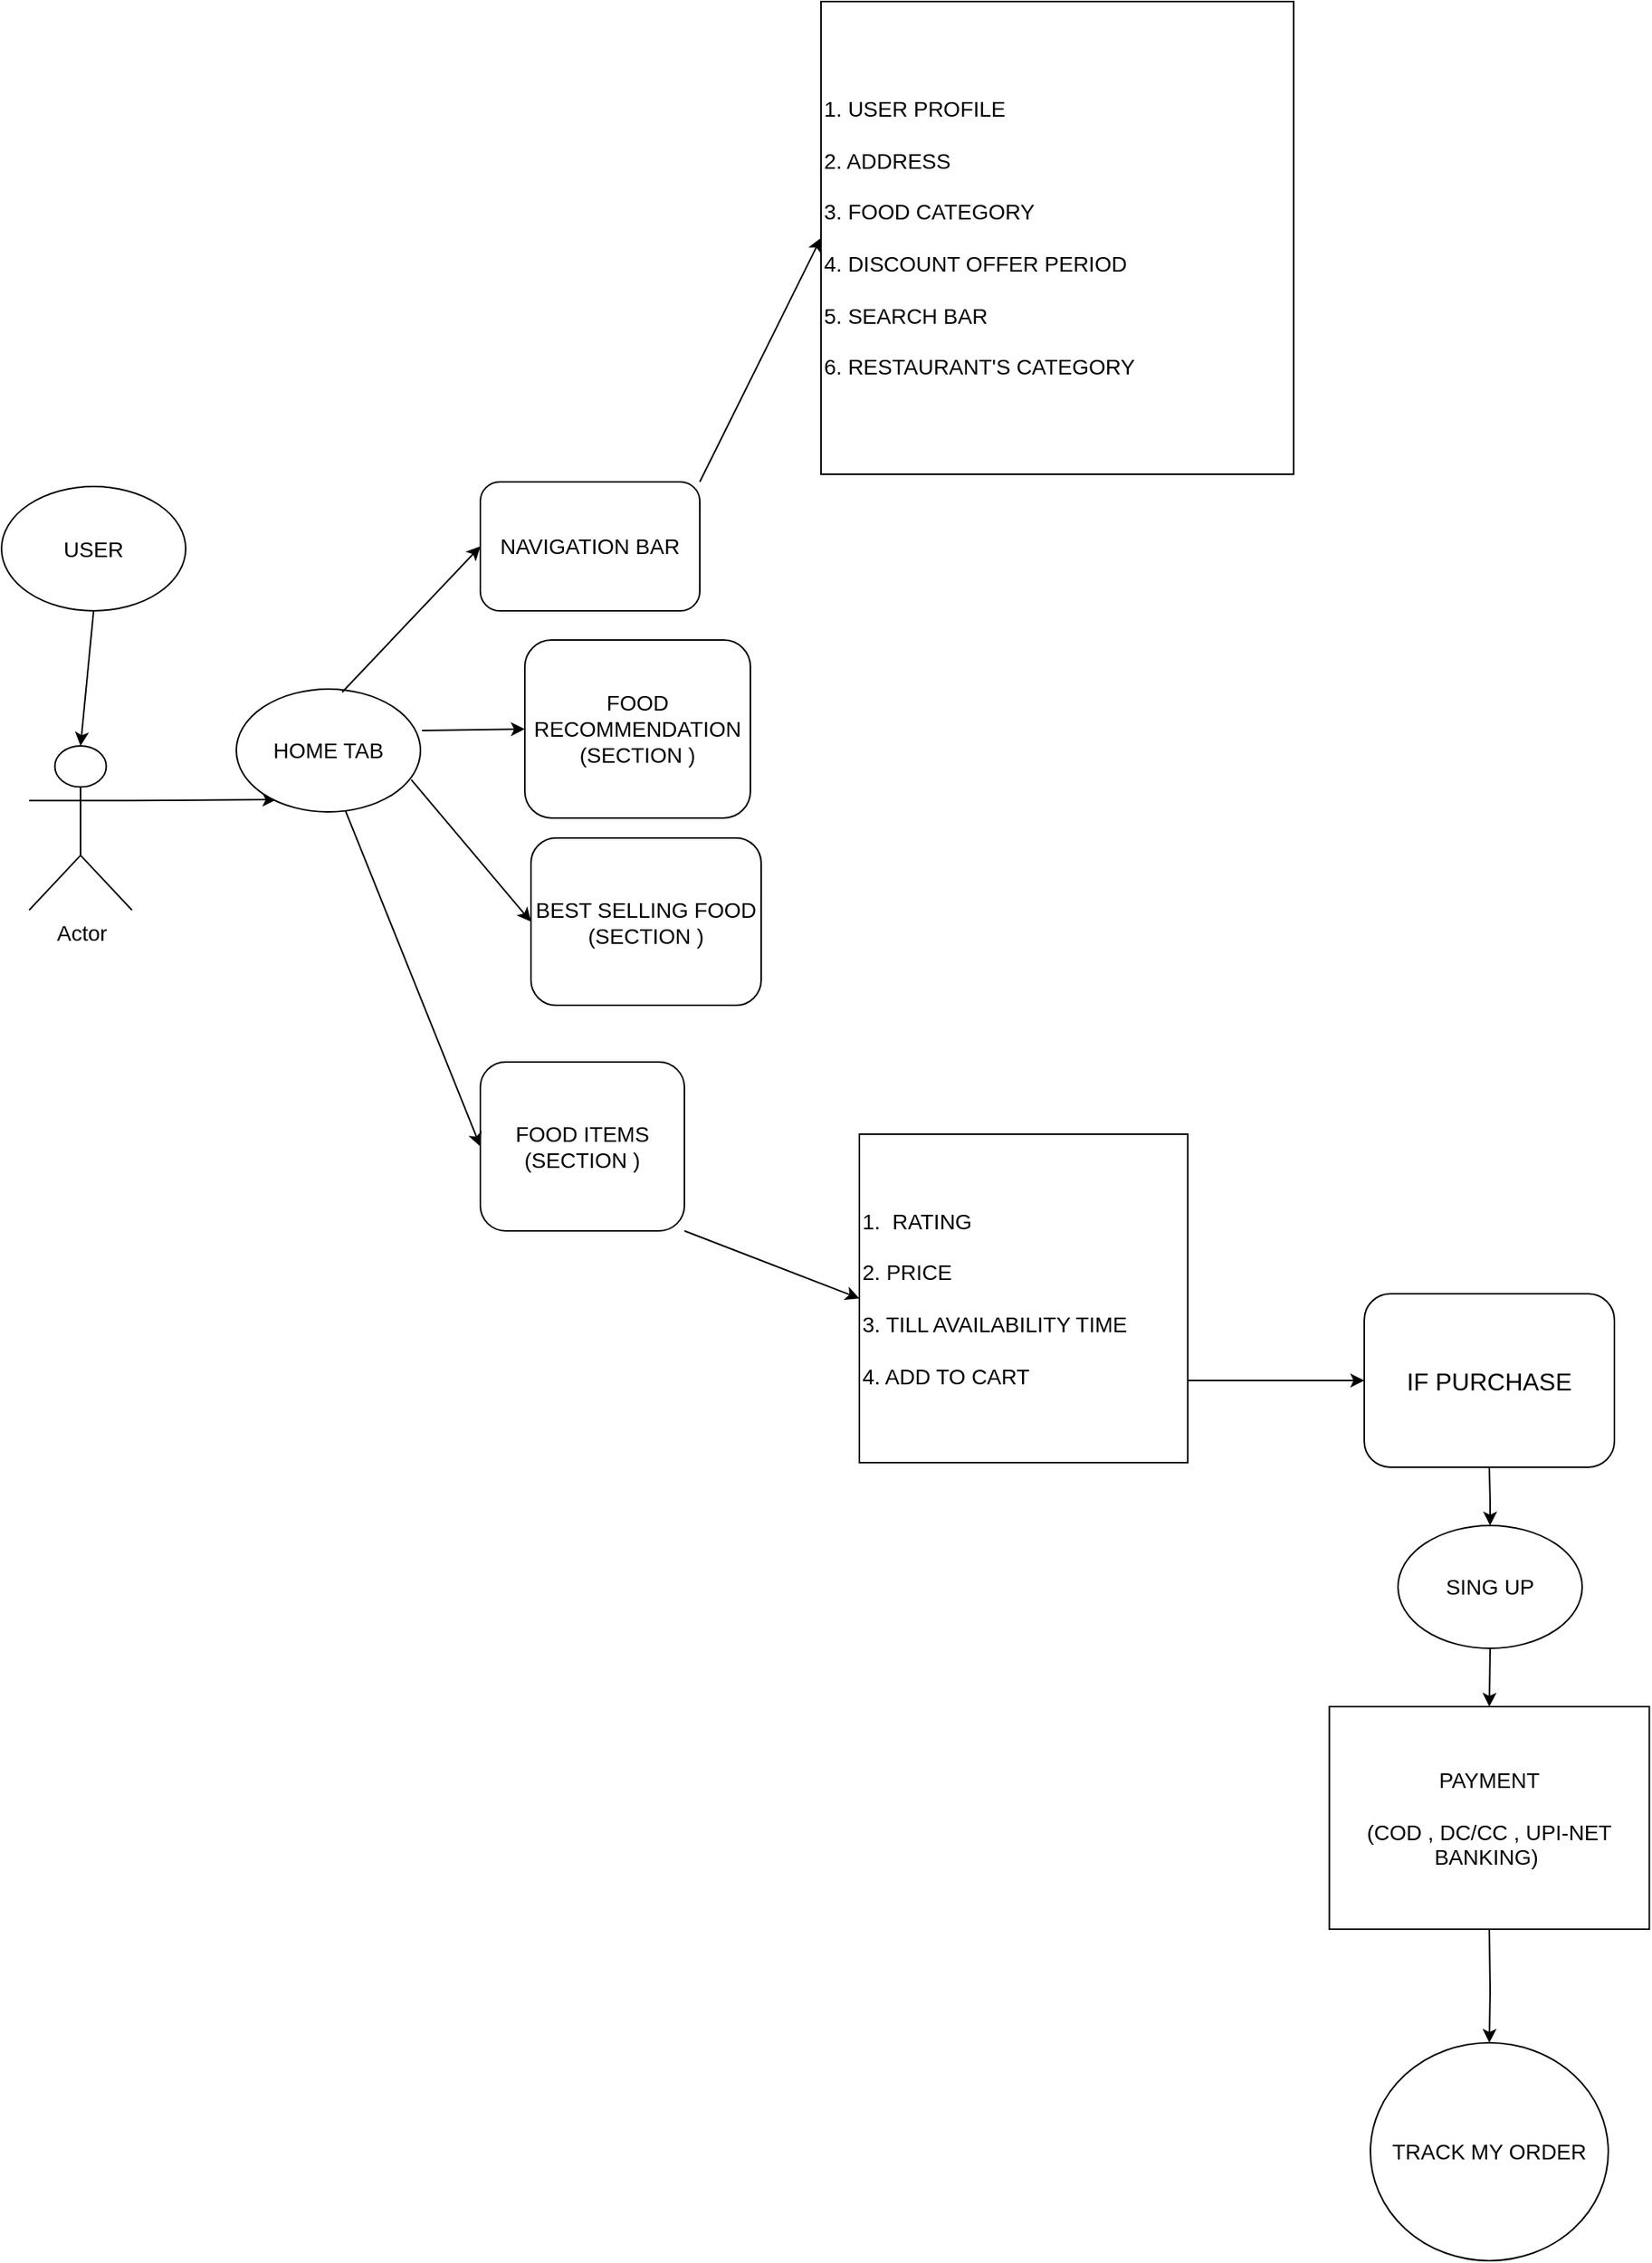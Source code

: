 <mxfile version="21.6.1" type="google">
  <diagram name="Page-1" id="H8IBPIMvpIY00Nxbex8-">
    <mxGraphModel grid="0" page="0" gridSize="10" guides="1" tooltips="1" connect="1" arrows="1" fold="1" pageScale="1" pageWidth="827" pageHeight="1169" math="0" shadow="0">
      <root>
        <mxCell id="0" />
        <mxCell id="1" parent="0" />
        <mxCell id="ehEfRlLuwhtxRvxrPLx_-1" value="Actor" style="shape=umlActor;verticalLabelPosition=bottom;verticalAlign=top;html=1;outlineConnect=0;fontSize=14;" vertex="1" parent="1">
          <mxGeometry x="-20" y="-235" width="67" height="107" as="geometry" />
        </mxCell>
        <mxCell id="ehEfRlLuwhtxRvxrPLx_-2" value="" style="endArrow=classic;html=1;rounded=0;entryX=0.5;entryY=0;entryDx=0;entryDy=0;entryPerimeter=0;exitX=0.5;exitY=1;exitDx=0;exitDy=0;fontSize=14;" edge="1" parent="1" source="vKlSaRJhIpTgH9qo-hpw-1" target="ehEfRlLuwhtxRvxrPLx_-1">
          <mxGeometry width="50" height="50" relative="1" as="geometry">
            <mxPoint x="63" y="-315" as="sourcePoint" />
            <mxPoint x="356" y="-211" as="targetPoint" />
          </mxGeometry>
        </mxCell>
        <mxCell id="vKlSaRJhIpTgH9qo-hpw-1" value="USER" style="ellipse;whiteSpace=wrap;html=1;fontSize=14;" vertex="1" parent="1">
          <mxGeometry x="-38" y="-404" width="120" height="81" as="geometry" />
        </mxCell>
        <mxCell id="vKlSaRJhIpTgH9qo-hpw-2" value="" style="endArrow=classic;html=1;rounded=0;exitX=1;exitY=0.333;exitDx=0;exitDy=0;exitPerimeter=0;entryX=0.217;entryY=0.9;entryDx=0;entryDy=0;entryPerimeter=0;fontSize=14;" edge="1" parent="1" source="ehEfRlLuwhtxRvxrPLx_-1" target="vKlSaRJhIpTgH9qo-hpw-3">
          <mxGeometry width="50" height="50" relative="1" as="geometry">
            <mxPoint x="106" y="-205" as="sourcePoint" />
            <mxPoint x="191" y="-317" as="targetPoint" />
          </mxGeometry>
        </mxCell>
        <mxCell id="vKlSaRJhIpTgH9qo-hpw-3" value="HOME TAB" style="ellipse;whiteSpace=wrap;html=1;fontSize=14;" vertex="1" parent="1">
          <mxGeometry x="115" y="-272" width="120" height="80" as="geometry" />
        </mxCell>
        <mxCell id="vKlSaRJhIpTgH9qo-hpw-5" value="NAVIGATION BAR" style="rounded=1;whiteSpace=wrap;html=1;fontSize=14;" vertex="1" parent="1">
          <mxGeometry x="274" y="-407" width="143" height="84" as="geometry" />
        </mxCell>
        <mxCell id="vKlSaRJhIpTgH9qo-hpw-6" value="FOOD RECOMMENDATION&lt;br style=&quot;font-size: 14px;&quot;&gt;(SECTION )" style="rounded=1;whiteSpace=wrap;html=1;fontSize=14;" vertex="1" parent="1">
          <mxGeometry x="303" y="-304" width="147" height="116" as="geometry" />
        </mxCell>
        <mxCell id="vKlSaRJhIpTgH9qo-hpw-7" value="BEST SELLING FOOD&lt;br style=&quot;font-size: 14px;&quot;&gt;(SECTION )" style="rounded=1;whiteSpace=wrap;html=1;fontSize=14;" vertex="1" parent="1">
          <mxGeometry x="307" y="-175" width="150" height="109" as="geometry" />
        </mxCell>
        <mxCell id="vKlSaRJhIpTgH9qo-hpw-8" value="FOOD ITEMS&lt;br style=&quot;font-size: 14px;&quot;&gt;(SECTION )" style="rounded=1;whiteSpace=wrap;html=1;fontSize=14;" vertex="1" parent="1">
          <mxGeometry x="274" y="-29" width="133" height="110" as="geometry" />
        </mxCell>
        <mxCell id="vKlSaRJhIpTgH9qo-hpw-9" value="" style="endArrow=classic;html=1;rounded=0;exitX=0.575;exitY=0.025;exitDx=0;exitDy=0;exitPerimeter=0;entryX=0;entryY=0.5;entryDx=0;entryDy=0;fontSize=14;" edge="1" parent="1" source="vKlSaRJhIpTgH9qo-hpw-3" target="vKlSaRJhIpTgH9qo-hpw-5">
          <mxGeometry width="50" height="50" relative="1" as="geometry">
            <mxPoint x="223" y="-277" as="sourcePoint" />
            <mxPoint x="273" y="-327" as="targetPoint" />
          </mxGeometry>
        </mxCell>
        <mxCell id="DGem_08BjW7EanBGJluG-1" value="" style="endArrow=classic;html=1;rounded=0;entryX=0;entryY=0.5;entryDx=0;entryDy=0;exitX=1.008;exitY=0.338;exitDx=0;exitDy=0;exitPerimeter=0;fontSize=14;" edge="1" parent="1" source="vKlSaRJhIpTgH9qo-hpw-3" target="vKlSaRJhIpTgH9qo-hpw-6">
          <mxGeometry width="50" height="50" relative="1" as="geometry">
            <mxPoint x="255" y="-228" as="sourcePoint" />
            <mxPoint x="305" y="-278" as="targetPoint" />
          </mxGeometry>
        </mxCell>
        <mxCell id="DGem_08BjW7EanBGJluG-2" value="" style="endArrow=classic;html=1;rounded=0;exitX=0.95;exitY=0.738;exitDx=0;exitDy=0;exitPerimeter=0;entryX=0;entryY=0.5;entryDx=0;entryDy=0;fontSize=14;" edge="1" parent="1" source="vKlSaRJhIpTgH9qo-hpw-3" target="vKlSaRJhIpTgH9qo-hpw-7">
          <mxGeometry width="50" height="50" relative="1" as="geometry">
            <mxPoint x="240" y="-162" as="sourcePoint" />
            <mxPoint x="290" y="-212" as="targetPoint" />
          </mxGeometry>
        </mxCell>
        <mxCell id="DGem_08BjW7EanBGJluG-3" value="" style="endArrow=classic;html=1;rounded=0;exitX=0.592;exitY=0.988;exitDx=0;exitDy=0;exitPerimeter=0;entryX=0;entryY=0.5;entryDx=0;entryDy=0;fontSize=14;" edge="1" parent="1" source="vKlSaRJhIpTgH9qo-hpw-3" target="vKlSaRJhIpTgH9qo-hpw-8">
          <mxGeometry width="50" height="50" relative="1" as="geometry">
            <mxPoint x="194" y="-117" as="sourcePoint" />
            <mxPoint x="244" y="-167" as="targetPoint" />
          </mxGeometry>
        </mxCell>
        <mxCell id="DGem_08BjW7EanBGJluG-5" value="" style="endArrow=classic;html=1;rounded=0;exitX=1;exitY=0;exitDx=0;exitDy=0;entryX=0;entryY=0.5;entryDx=0;entryDy=0;" edge="1" parent="1" source="vKlSaRJhIpTgH9qo-hpw-5" target="DGem_08BjW7EanBGJluG-17">
          <mxGeometry width="50" height="50" relative="1" as="geometry">
            <mxPoint x="392" y="-403" as="sourcePoint" />
            <mxPoint x="445" y="-462" as="targetPoint" />
            <Array as="points" />
          </mxGeometry>
        </mxCell>
        <mxCell id="DGem_08BjW7EanBGJluG-17" value="1. USER PROFILE&lt;br&gt;&lt;div style=&quot;&quot;&gt;&lt;span style=&quot;background-color: initial;&quot;&gt;&lt;br&gt;&lt;/span&gt;&lt;/div&gt;&lt;div style=&quot;&quot;&gt;&lt;span style=&quot;background-color: initial;&quot;&gt;2. ADDRESS&lt;/span&gt;&lt;/div&gt;&lt;div style=&quot;&quot;&gt;&lt;span style=&quot;background-color: initial;&quot;&gt;&lt;br&gt;&lt;/span&gt;&lt;/div&gt;&lt;div style=&quot;&quot;&gt;3. FOOD CATEGORY&lt;/div&gt;&lt;div style=&quot;&quot;&gt;&lt;br&gt;&lt;/div&gt;&lt;div style=&quot;&quot;&gt;4. DISCOUNT OFFER PERIOD&lt;/div&gt;&lt;div style=&quot;&quot;&gt;&lt;br&gt;&lt;/div&gt;&lt;div style=&quot;&quot;&gt;5. SEARCH BAR&lt;/div&gt;&lt;div style=&quot;&quot;&gt;&lt;br&gt;&lt;/div&gt;&lt;div style=&quot;&quot;&gt;6. RESTAURANT&#39;S CATEGORY&lt;/div&gt;" style="whiteSpace=wrap;html=1;aspect=fixed;fontSize=14;align=left;verticalAlign=middle;labelPosition=center;verticalLabelPosition=middle;textDirection=ltr;" vertex="1" parent="1">
          <mxGeometry x="496" y="-720" width="308" height="308" as="geometry" />
        </mxCell>
        <mxCell id="DGem_08BjW7EanBGJluG-19" value="1.&lt;font style=&quot;font-size: 14px;&quot;&gt;&amp;nbsp; RATING&amp;nbsp;&lt;br style=&quot;font-size: 14px;&quot;&gt;&lt;br style=&quot;font-size: 14px;&quot;&gt;2. PRICE&lt;br style=&quot;font-size: 14px;&quot;&gt;&lt;br style=&quot;font-size: 14px;&quot;&gt;3. TILL AVAILABILITY TIME&amp;nbsp;&lt;br style=&quot;font-size: 14px;&quot;&gt;&lt;br style=&quot;font-size: 14px;&quot;&gt;4. ADD TO CART&amp;nbsp;&lt;br style=&quot;font-size: 14px;&quot;&gt;&lt;/font&gt;" style="whiteSpace=wrap;html=1;aspect=fixed;align=left;fontSize=14;" vertex="1" parent="1">
          <mxGeometry x="521" y="18" width="214" height="214" as="geometry" />
        </mxCell>
        <mxCell id="DGem_08BjW7EanBGJluG-20" value="" style="endArrow=classic;html=1;rounded=0;exitX=1;exitY=1;exitDx=0;exitDy=0;entryX=0;entryY=0.5;entryDx=0;entryDy=0;" edge="1" parent="1" source="vKlSaRJhIpTgH9qo-hpw-8" target="DGem_08BjW7EanBGJluG-19">
          <mxGeometry width="50" height="50" relative="1" as="geometry">
            <mxPoint x="403" y="126" as="sourcePoint" />
            <mxPoint x="453" y="81" as="targetPoint" />
          </mxGeometry>
        </mxCell>
        <mxCell id="DGem_08BjW7EanBGJluG-21" value="" style="endArrow=classic;html=1;rounded=0;exitX=1;exitY=0.75;exitDx=0;exitDy=0;entryX=0;entryY=0.5;entryDx=0;entryDy=0;" edge="1" parent="1" source="DGem_08BjW7EanBGJluG-19" target="DGem_08BjW7EanBGJluG-22">
          <mxGeometry width="50" height="50" relative="1" as="geometry">
            <mxPoint x="775" y="167" as="sourcePoint" />
            <mxPoint x="853" y="175" as="targetPoint" />
          </mxGeometry>
        </mxCell>
        <mxCell id="DGem_08BjW7EanBGJluG-22" value="IF PURCHASE" style="rounded=1;whiteSpace=wrap;html=1;fontSize=16;" vertex="1" parent="1">
          <mxGeometry x="850" y="122" width="163" height="113" as="geometry" />
        </mxCell>
        <mxCell id="DGem_08BjW7EanBGJluG-23" value="" style="endArrow=classic;html=1;rounded=0;exitX=0.5;exitY=1;exitDx=0;exitDy=0;entryX=0.5;entryY=0;entryDx=0;entryDy=0;" edge="1" parent="1" source="DGem_08BjW7EanBGJluG-22" target="DGem_08BjW7EanBGJluG-26">
          <mxGeometry width="50" height="50" relative="1" as="geometry">
            <mxPoint x="920" y="351" as="sourcePoint" />
            <mxPoint x="931.5" y="275.0" as="targetPoint" />
            <Array as="points">
              <mxPoint x="932" y="258" />
            </Array>
          </mxGeometry>
        </mxCell>
        <mxCell id="DGem_08BjW7EanBGJluG-26" value="SING UP" style="ellipse;whiteSpace=wrap;html=1;fontSize=14;" vertex="1" parent="1">
          <mxGeometry x="872" y="273" width="120" height="80" as="geometry" />
        </mxCell>
        <mxCell id="DGem_08BjW7EanBGJluG-27" value="" style="endArrow=classic;html=1;rounded=0;exitX=0.5;exitY=1;exitDx=0;exitDy=0;entryX=0.5;entryY=0;entryDx=0;entryDy=0;" edge="1" parent="1" source="DGem_08BjW7EanBGJluG-26" target="DGem_08BjW7EanBGJluG-28">
          <mxGeometry width="50" height="50" relative="1" as="geometry">
            <mxPoint x="898" y="395" as="sourcePoint" />
            <mxPoint x="937" y="413" as="targetPoint" />
          </mxGeometry>
        </mxCell>
        <mxCell id="DGem_08BjW7EanBGJluG-28" value="PAYMENT&lt;br&gt;&lt;br&gt;&lt;font&gt;(COD , DC/CC , UPI-NET BANKING)&amp;nbsp;&lt;/font&gt;" style="rounded=0;whiteSpace=wrap;html=1;fontSize=14;" vertex="1" parent="1">
          <mxGeometry x="827.25" y="391" width="208.5" height="145" as="geometry" />
        </mxCell>
        <mxCell id="DGem_08BjW7EanBGJluG-30" value="" style="endArrow=classic;html=1;rounded=0;exitX=0.5;exitY=1;exitDx=0;exitDy=0;entryX=0.5;entryY=0;entryDx=0;entryDy=0;" edge="1" parent="1" source="DGem_08BjW7EanBGJluG-28" target="DGem_08BjW7EanBGJluG-31">
          <mxGeometry width="50" height="50" relative="1" as="geometry">
            <mxPoint x="910" y="548" as="sourcePoint" />
            <mxPoint x="932" y="613" as="targetPoint" />
            <Array as="points">
              <mxPoint x="932" y="576" />
            </Array>
          </mxGeometry>
        </mxCell>
        <mxCell id="DGem_08BjW7EanBGJluG-31" value="TRACK MY ORDER" style="ellipse;whiteSpace=wrap;html=1;fontSize=14;" vertex="1" parent="1">
          <mxGeometry x="854" y="610" width="155" height="142" as="geometry" />
        </mxCell>
      </root>
    </mxGraphModel>
  </diagram>
</mxfile>
